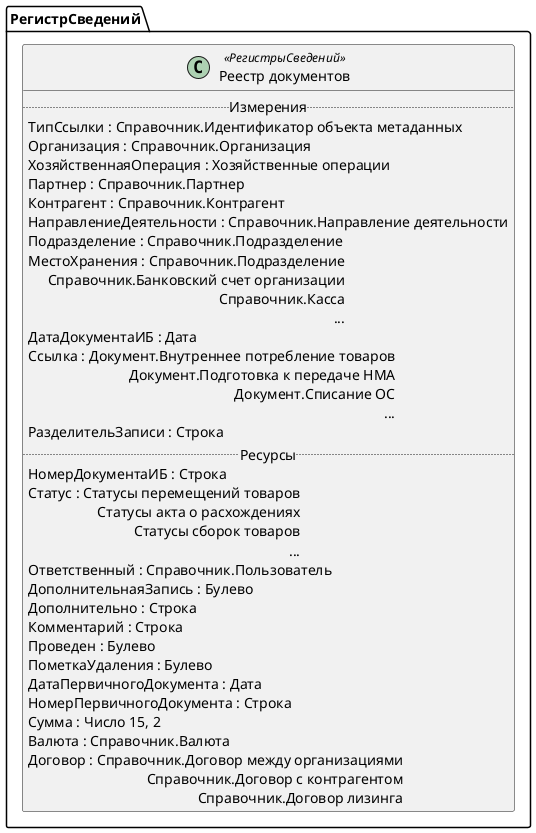 ﻿@startuml РеестрДокументов
'!include templates.wsd
'..\include templates.wsd
class РегистрСведений.РеестрДокументов as "Реестр документов" <<РегистрыСведений>>
{
..Измерения..
ТипСсылки : Справочник.Идентификатор объекта метаданных
Организация : Справочник.Организация
ХозяйственнаяОперация : Хозяйственные операции
Партнер : Справочник.Партнер
Контрагент : Справочник.Контрагент
НаправлениеДеятельности : Справочник.Направление деятельности
Подразделение : Справочник.Подразделение
МестоХранения : Справочник.Подразделение\rСправочник.Банковский счет организации\rСправочник.Касса\r...
ДатаДокументаИБ : Дата
Ссылка : Документ.Внутреннее потребление товаров\rДокумент.Подготовка к передаче НМА\rДокумент.Списание ОС\r...
РазделительЗаписи : Строка
..Ресурсы..
НомерДокументаИБ : Строка
Статус : Статусы перемещений товаров\rСтатусы акта о расхождениях\rСтатусы сборок товаров\r...
Ответственный : Справочник.Пользователь
ДополнительнаяЗапись : Булево
Дополнительно : Строка
Комментарий : Строка
Проведен : Булево
ПометкаУдаления : Булево
ДатаПервичногоДокумента : Дата
НомерПервичногоДокумента : Строка
Сумма : Число 15, 2
Валюта : Справочник.Валюта
Договор : Справочник.Договор между организациями\rСправочник.Договор с контрагентом\rСправочник.Договор лизинга
}
@enduml
